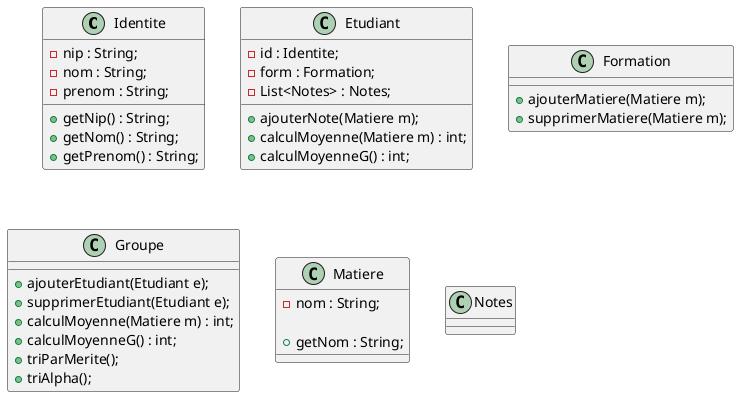 @startuml

'''classes 

class Identite{

    - nip : String;
    - nom : String;
    - prenom : String;

    + getNip() : String;
    + getNom() : String;
    + getPrenom() : String;

}

class Etudiant{

    - id : Identite;
    - form : Formation;
    - List<Notes> : Notes;

    + ajouterNote(Matiere m);
    + calculMoyenne(Matiere m) : int;
    + calculMoyenneG() : int;


}

class Formation{

    

    + ajouterMatiere(Matiere m);
    + supprimerMatiere(Matiere m);

}

class Groupe{

    + ajouterEtudiant(Etudiant e);
    + supprimerEtudiant(Etudiant e);
    + calculMoyenne(Matiere m) : int;
    + calculMoyenneG() : int;
    + triParMerite();
    + triAlpha();

}

class Matiere{

    - nom : String;

    + getNom : String;

}

class Notes{


}

@enduml
